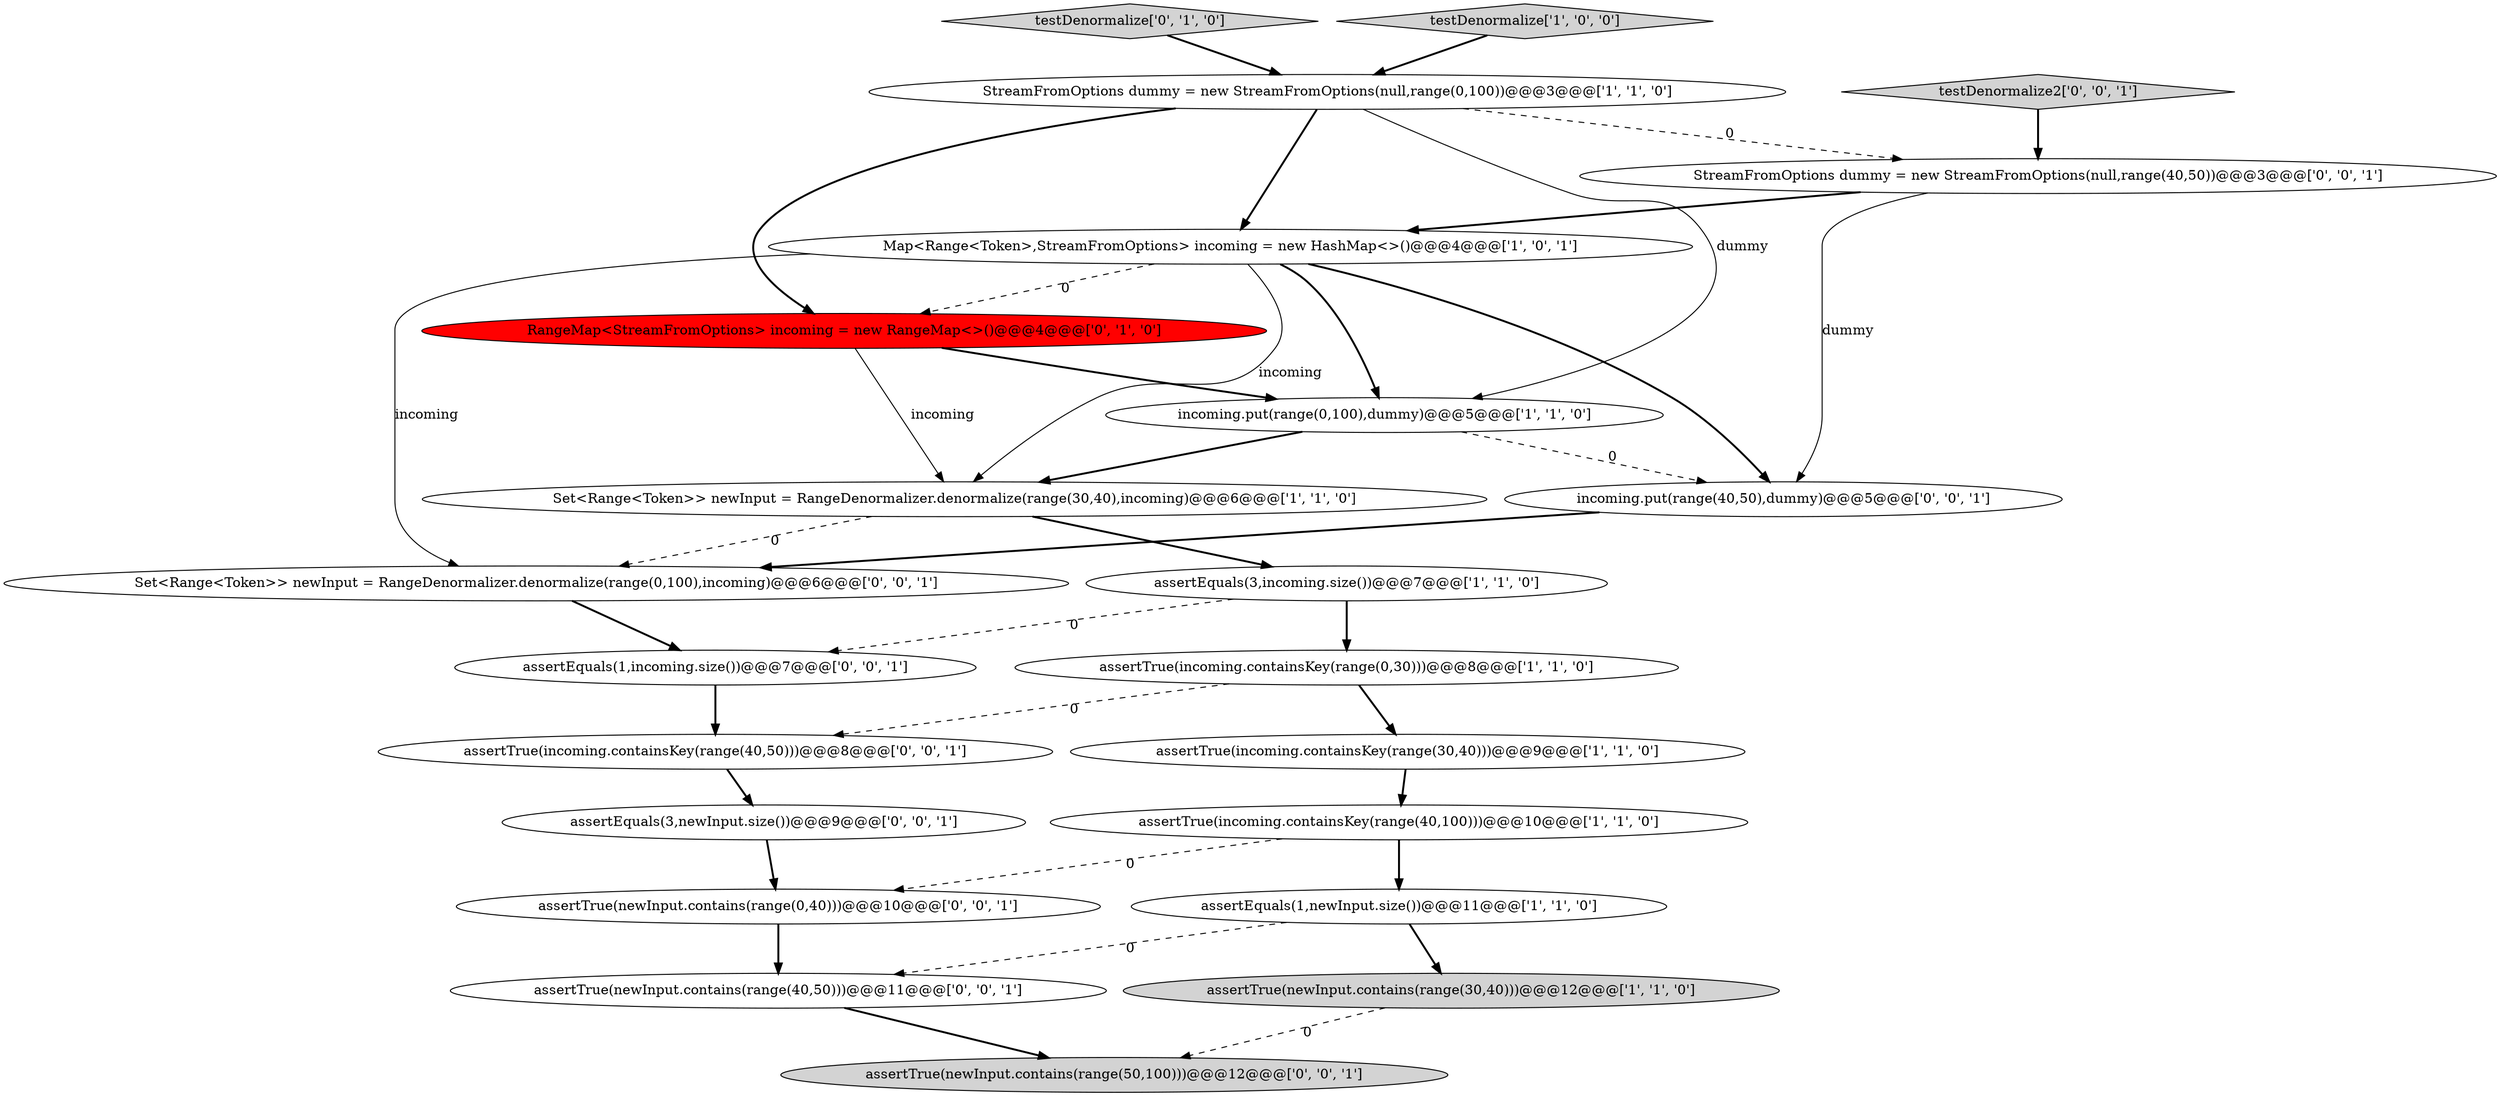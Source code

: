 digraph {
21 [style = filled, label = "assertTrue(newInput.contains(range(0,40)))@@@10@@@['0', '0', '1']", fillcolor = white, shape = ellipse image = "AAA0AAABBB3BBB"];
4 [style = filled, label = "assertEquals(1,newInput.size())@@@11@@@['1', '1', '0']", fillcolor = white, shape = ellipse image = "AAA0AAABBB1BBB"];
19 [style = filled, label = "assertTrue(newInput.contains(range(50,100)))@@@12@@@['0', '0', '1']", fillcolor = lightgray, shape = ellipse image = "AAA0AAABBB3BBB"];
16 [style = filled, label = "Set<Range<Token>> newInput = RangeDenormalizer.denormalize(range(0,100),incoming)@@@6@@@['0', '0', '1']", fillcolor = white, shape = ellipse image = "AAA0AAABBB3BBB"];
14 [style = filled, label = "assertEquals(3,newInput.size())@@@9@@@['0', '0', '1']", fillcolor = white, shape = ellipse image = "AAA0AAABBB3BBB"];
8 [style = filled, label = "Set<Range<Token>> newInput = RangeDenormalizer.denormalize(range(30,40),incoming)@@@6@@@['1', '1', '0']", fillcolor = white, shape = ellipse image = "AAA0AAABBB1BBB"];
13 [style = filled, label = "assertEquals(1,incoming.size())@@@7@@@['0', '0', '1']", fillcolor = white, shape = ellipse image = "AAA0AAABBB3BBB"];
17 [style = filled, label = "assertTrue(newInput.contains(range(40,50)))@@@11@@@['0', '0', '1']", fillcolor = white, shape = ellipse image = "AAA0AAABBB3BBB"];
20 [style = filled, label = "incoming.put(range(40,50),dummy)@@@5@@@['0', '0', '1']", fillcolor = white, shape = ellipse image = "AAA0AAABBB3BBB"];
15 [style = filled, label = "StreamFromOptions dummy = new StreamFromOptions(null,range(40,50))@@@3@@@['0', '0', '1']", fillcolor = white, shape = ellipse image = "AAA0AAABBB3BBB"];
6 [style = filled, label = "assertTrue(incoming.containsKey(range(40,100)))@@@10@@@['1', '1', '0']", fillcolor = white, shape = ellipse image = "AAA0AAABBB1BBB"];
10 [style = filled, label = "assertTrue(incoming.containsKey(range(0,30)))@@@8@@@['1', '1', '0']", fillcolor = white, shape = ellipse image = "AAA0AAABBB1BBB"];
12 [style = filled, label = "RangeMap<StreamFromOptions> incoming = new RangeMap<>()@@@4@@@['0', '1', '0']", fillcolor = red, shape = ellipse image = "AAA1AAABBB2BBB"];
18 [style = filled, label = "assertTrue(incoming.containsKey(range(40,50)))@@@8@@@['0', '0', '1']", fillcolor = white, shape = ellipse image = "AAA0AAABBB3BBB"];
7 [style = filled, label = "StreamFromOptions dummy = new StreamFromOptions(null,range(0,100))@@@3@@@['1', '1', '0']", fillcolor = white, shape = ellipse image = "AAA0AAABBB1BBB"];
11 [style = filled, label = "testDenormalize['0', '1', '0']", fillcolor = lightgray, shape = diamond image = "AAA0AAABBB2BBB"];
9 [style = filled, label = "assertTrue(incoming.containsKey(range(30,40)))@@@9@@@['1', '1', '0']", fillcolor = white, shape = ellipse image = "AAA0AAABBB1BBB"];
2 [style = filled, label = "assertEquals(3,incoming.size())@@@7@@@['1', '1', '0']", fillcolor = white, shape = ellipse image = "AAA0AAABBB1BBB"];
1 [style = filled, label = "assertTrue(newInput.contains(range(30,40)))@@@12@@@['1', '1', '0']", fillcolor = lightgray, shape = ellipse image = "AAA0AAABBB1BBB"];
3 [style = filled, label = "incoming.put(range(0,100),dummy)@@@5@@@['1', '1', '0']", fillcolor = white, shape = ellipse image = "AAA0AAABBB1BBB"];
22 [style = filled, label = "testDenormalize2['0', '0', '1']", fillcolor = lightgray, shape = diamond image = "AAA0AAABBB3BBB"];
5 [style = filled, label = "testDenormalize['1', '0', '0']", fillcolor = lightgray, shape = diamond image = "AAA0AAABBB1BBB"];
0 [style = filled, label = "Map<Range<Token>,StreamFromOptions> incoming = new HashMap<>()@@@4@@@['1', '0', '1']", fillcolor = white, shape = ellipse image = "AAA0AAABBB1BBB"];
0->3 [style = bold, label=""];
6->21 [style = dashed, label="0"];
16->13 [style = bold, label=""];
8->16 [style = dashed, label="0"];
22->15 [style = bold, label=""];
0->16 [style = solid, label="incoming"];
4->17 [style = dashed, label="0"];
7->12 [style = bold, label=""];
1->19 [style = dashed, label="0"];
7->0 [style = bold, label=""];
0->12 [style = dashed, label="0"];
2->10 [style = bold, label=""];
17->19 [style = bold, label=""];
9->6 [style = bold, label=""];
10->18 [style = dashed, label="0"];
6->4 [style = bold, label=""];
20->16 [style = bold, label=""];
8->2 [style = bold, label=""];
15->20 [style = solid, label="dummy"];
2->13 [style = dashed, label="0"];
3->8 [style = bold, label=""];
15->0 [style = bold, label=""];
3->20 [style = dashed, label="0"];
7->15 [style = dashed, label="0"];
5->7 [style = bold, label=""];
0->20 [style = bold, label=""];
10->9 [style = bold, label=""];
4->1 [style = bold, label=""];
12->3 [style = bold, label=""];
0->8 [style = solid, label="incoming"];
21->17 [style = bold, label=""];
18->14 [style = bold, label=""];
7->3 [style = solid, label="dummy"];
14->21 [style = bold, label=""];
11->7 [style = bold, label=""];
13->18 [style = bold, label=""];
12->8 [style = solid, label="incoming"];
}
